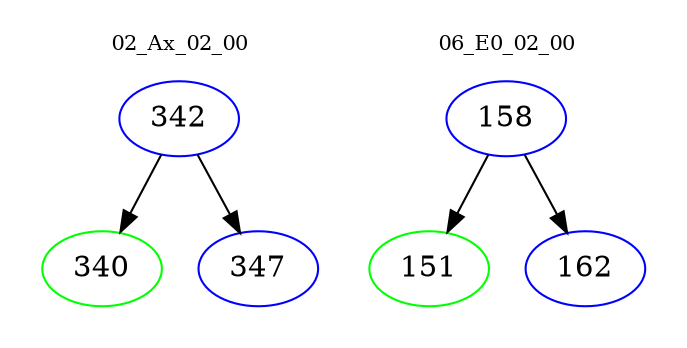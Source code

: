digraph{
subgraph cluster_0 {
color = white
label = "02_Ax_02_00";
fontsize=10;
T0_342 [label="342", color="blue"]
T0_342 -> T0_340 [color="black"]
T0_340 [label="340", color="green"]
T0_342 -> T0_347 [color="black"]
T0_347 [label="347", color="blue"]
}
subgraph cluster_1 {
color = white
label = "06_E0_02_00";
fontsize=10;
T1_158 [label="158", color="blue"]
T1_158 -> T1_151 [color="black"]
T1_151 [label="151", color="green"]
T1_158 -> T1_162 [color="black"]
T1_162 [label="162", color="blue"]
}
}
